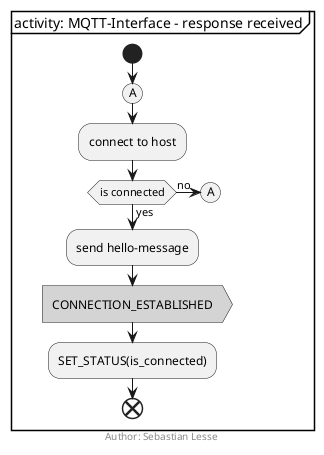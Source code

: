 @startuml

skinparam monochrome true

partition "activity: MQTT-Interface - response received" {

start

(A)
:connect to host;

if (is connected) then (yes)
	:send hello-message;
	#pink:CONNECTION_ESTABLISHED>
	:SET_STATUS(is_connected);
else (no) 
(A)
endif

end

footer Author: Sebastian Lesse

}
@enduml